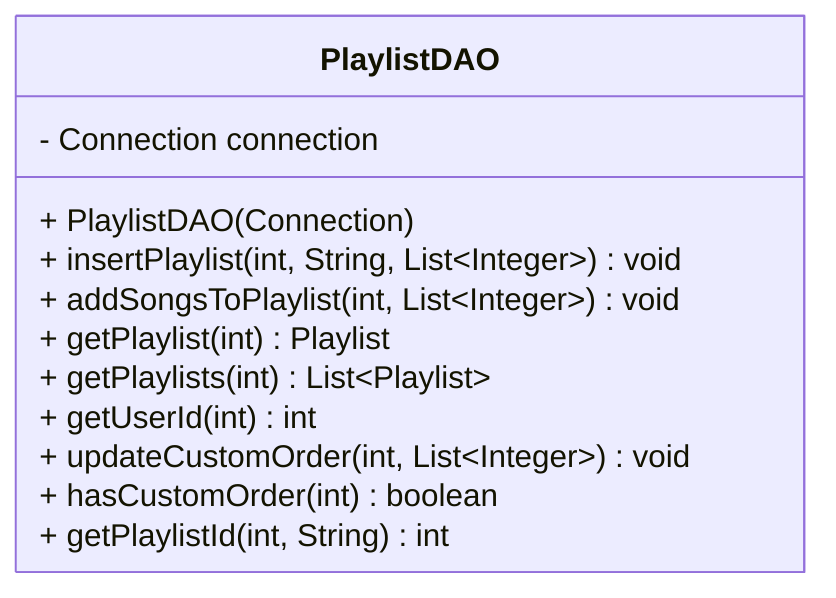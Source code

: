 ---
config:
  htmlLabels: false
---

classDiagram
direction BT
class PlaylistDAO {
  + PlaylistDAO(Connection) 
  - Connection connection
  + insertPlaylist(int, String, List~Integer~) void
  + addSongsToPlaylist(int, List~Integer~) void
  + getPlaylist(int) Playlist
  + getPlaylists(int) List~Playlist~
  + getUserId(int) int
  + updateCustomOrder(int, List~Integer~) void
  + hasCustomOrder(int) boolean
  + getPlaylistId(int, String) int
}
